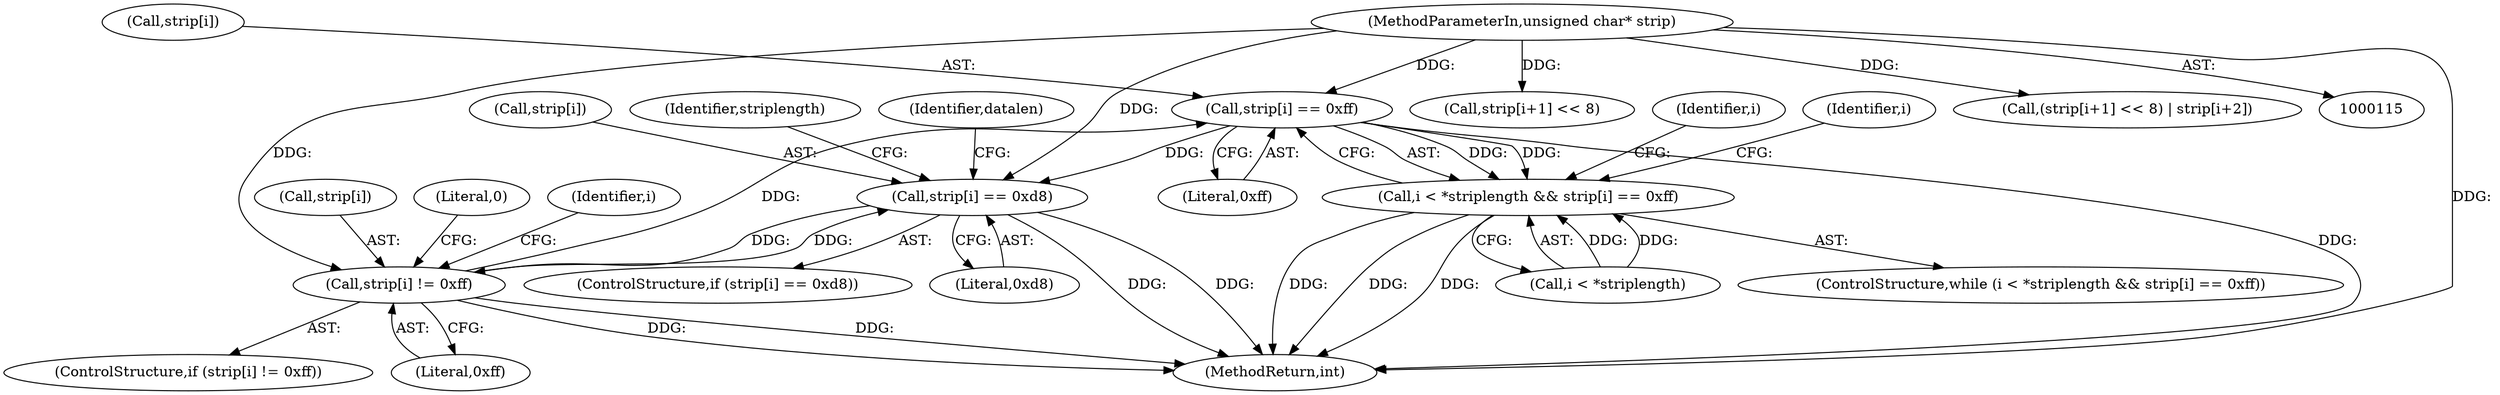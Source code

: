 digraph "0_libtiff_83a4b92815ea04969d494416eaae3d4c6b338e4a#diff-c8b4b355f9b5c06d585b23138e1c185f_3@pointer" {
"1000156" [label="(Call,strip[i] == 0xff)"];
"1000141" [label="(Call,strip[i] != 0xff)"];
"1000171" [label="(Call,strip[i] == 0xd8)"];
"1000156" [label="(Call,strip[i] == 0xff)"];
"1000116" [label="(MethodParameterIn,unsigned char* strip)"];
"1000151" [label="(Call,i < *striplength && strip[i] == 0xff)"];
"1000116" [label="(MethodParameterIn,unsigned char* strip)"];
"1000142" [label="(Call,strip[i])"];
"1000170" [label="(ControlStructure,if (strip[i] == 0xd8))"];
"1000145" [label="(Literal,0xff)"];
"1000151" [label="(Call,i < *striplength && strip[i] == 0xff)"];
"1000157" [label="(Call,strip[i])"];
"1000141" [label="(Call,strip[i] != 0xff)"];
"1000193" [label="(Call,strip[i+1] << 8)"];
"1000147" [label="(Literal,0)"];
"1000156" [label="(Call,strip[i] == 0xff)"];
"1000150" [label="(ControlStructure,while (i < *striplength && strip[i] == 0xff))"];
"1000152" [label="(Call,i < *striplength)"];
"1000165" [label="(Identifier,i)"];
"1000149" [label="(Identifier,i)"];
"1000175" [label="(Literal,0xd8)"];
"1000172" [label="(Call,strip[i])"];
"1000192" [label="(Call,(strip[i+1] << 8) | strip[i+2])"];
"1000185" [label="(Identifier,striplength)"];
"1000177" [label="(Identifier,datalen)"];
"1000678" [label="(MethodReturn,int)"];
"1000171" [label="(Call,strip[i] == 0xd8)"];
"1000160" [label="(Literal,0xff)"];
"1000162" [label="(Identifier,i)"];
"1000140" [label="(ControlStructure,if (strip[i] != 0xff))"];
"1000156" -> "1000151"  [label="AST: "];
"1000156" -> "1000160"  [label="CFG: "];
"1000157" -> "1000156"  [label="AST: "];
"1000160" -> "1000156"  [label="AST: "];
"1000151" -> "1000156"  [label="CFG: "];
"1000156" -> "1000678"  [label="DDG: "];
"1000156" -> "1000151"  [label="DDG: "];
"1000156" -> "1000151"  [label="DDG: "];
"1000141" -> "1000156"  [label="DDG: "];
"1000116" -> "1000156"  [label="DDG: "];
"1000156" -> "1000171"  [label="DDG: "];
"1000141" -> "1000140"  [label="AST: "];
"1000141" -> "1000145"  [label="CFG: "];
"1000142" -> "1000141"  [label="AST: "];
"1000145" -> "1000141"  [label="AST: "];
"1000147" -> "1000141"  [label="CFG: "];
"1000149" -> "1000141"  [label="CFG: "];
"1000141" -> "1000678"  [label="DDG: "];
"1000141" -> "1000678"  [label="DDG: "];
"1000171" -> "1000141"  [label="DDG: "];
"1000116" -> "1000141"  [label="DDG: "];
"1000141" -> "1000171"  [label="DDG: "];
"1000171" -> "1000170"  [label="AST: "];
"1000171" -> "1000175"  [label="CFG: "];
"1000172" -> "1000171"  [label="AST: "];
"1000175" -> "1000171"  [label="AST: "];
"1000177" -> "1000171"  [label="CFG: "];
"1000185" -> "1000171"  [label="CFG: "];
"1000171" -> "1000678"  [label="DDG: "];
"1000171" -> "1000678"  [label="DDG: "];
"1000116" -> "1000171"  [label="DDG: "];
"1000116" -> "1000115"  [label="AST: "];
"1000116" -> "1000678"  [label="DDG: "];
"1000116" -> "1000193"  [label="DDG: "];
"1000116" -> "1000192"  [label="DDG: "];
"1000151" -> "1000150"  [label="AST: "];
"1000151" -> "1000152"  [label="CFG: "];
"1000152" -> "1000151"  [label="AST: "];
"1000162" -> "1000151"  [label="CFG: "];
"1000165" -> "1000151"  [label="CFG: "];
"1000151" -> "1000678"  [label="DDG: "];
"1000151" -> "1000678"  [label="DDG: "];
"1000151" -> "1000678"  [label="DDG: "];
"1000152" -> "1000151"  [label="DDG: "];
"1000152" -> "1000151"  [label="DDG: "];
}
